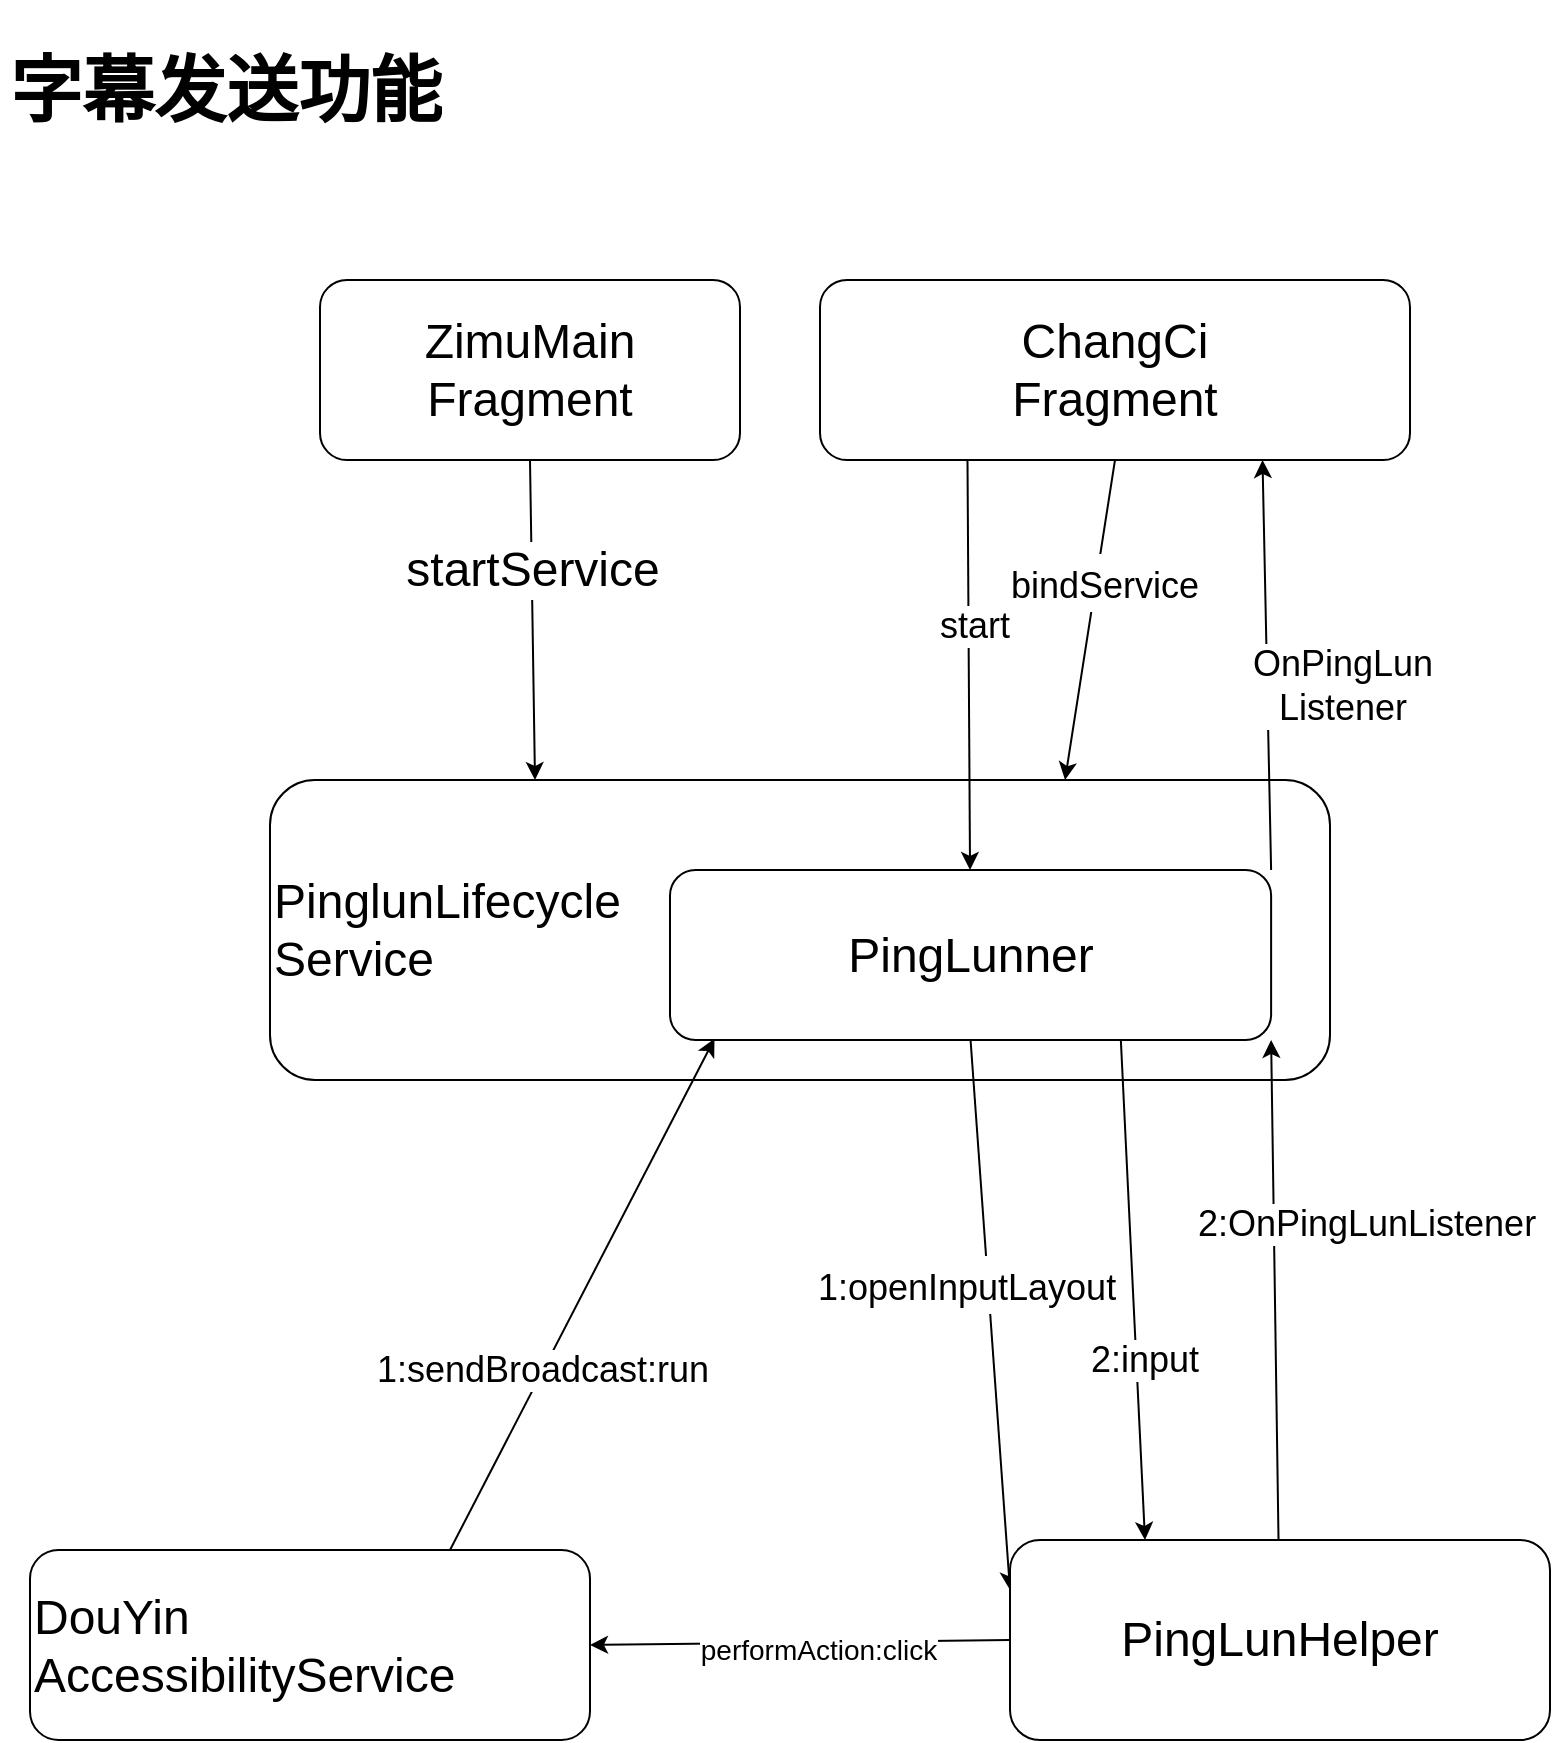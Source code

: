 <mxfile version="20.2.8" type="github">
  <diagram id="yP4FQTdsY-qNNl01PGjK" name="Page-1">
    <mxGraphModel dx="1574" dy="877" grid="1" gridSize="10" guides="1" tooltips="1" connect="1" arrows="1" fold="1" page="1" pageScale="1" pageWidth="827" pageHeight="1169" math="0" shadow="0">
      <root>
        <mxCell id="0" />
        <mxCell id="1" parent="0" />
        <mxCell id="CQlrsnguE8gpe2LNKEFC-1" value="&lt;font style=&quot;font-size: 24px;&quot;&gt;ZimuMain&lt;br&gt;Fragment&lt;/font&gt;" style="rounded=1;whiteSpace=wrap;html=1;align=center;strokeColor=default;" parent="1" vertex="1">
          <mxGeometry x="180" y="140" width="210" height="90" as="geometry" />
        </mxCell>
        <mxCell id="CQlrsnguE8gpe2LNKEFC-3" value="" style="endArrow=classic;html=1;rounded=0;fontSize=24;exitX=0.5;exitY=1;exitDx=0;exitDy=0;entryX=0.25;entryY=0;entryDx=0;entryDy=0;" parent="1" source="CQlrsnguE8gpe2LNKEFC-1" target="CQlrsnguE8gpe2LNKEFC-2" edge="1">
          <mxGeometry width="50" height="50" relative="1" as="geometry">
            <mxPoint x="385" y="290" as="sourcePoint" />
            <mxPoint x="435" y="240" as="targetPoint" />
          </mxGeometry>
        </mxCell>
        <mxCell id="CQlrsnguE8gpe2LNKEFC-4" value="startService" style="edgeLabel;html=1;align=center;verticalAlign=middle;resizable=0;points=[];fontSize=24;" parent="CQlrsnguE8gpe2LNKEFC-3" vertex="1" connectable="0">
          <mxGeometry x="-0.279" y="-2" relative="1" as="geometry">
            <mxPoint x="2" y="-3" as="offset" />
          </mxGeometry>
        </mxCell>
        <mxCell id="CQlrsnguE8gpe2LNKEFC-5" value="&lt;font style=&quot;font-size: 24px;&quot;&gt;ChangCi&lt;br&gt;Fragment&lt;/font&gt;" style="rounded=1;whiteSpace=wrap;html=1;align=center;strokeColor=default;" parent="1" vertex="1">
          <mxGeometry x="430" y="140" width="295" height="90" as="geometry" />
        </mxCell>
        <mxCell id="CQlrsnguE8gpe2LNKEFC-8" value="" style="endArrow=classic;html=1;rounded=0;fontSize=24;exitX=0.5;exitY=1;exitDx=0;exitDy=0;entryX=0.75;entryY=0;entryDx=0;entryDy=0;" parent="1" source="CQlrsnguE8gpe2LNKEFC-5" target="CQlrsnguE8gpe2LNKEFC-2" edge="1">
          <mxGeometry width="50" height="50" relative="1" as="geometry">
            <mxPoint x="385" y="290" as="sourcePoint" />
            <mxPoint x="425" y="423" as="targetPoint" />
          </mxGeometry>
        </mxCell>
        <mxCell id="CQlrsnguE8gpe2LNKEFC-9" value="&lt;font style=&quot;font-size: 18px;&quot;&gt;bindService&lt;/font&gt;" style="edgeLabel;html=1;align=center;verticalAlign=middle;resizable=0;points=[];fontSize=24;" parent="CQlrsnguE8gpe2LNKEFC-8" vertex="1" connectable="0">
          <mxGeometry x="-0.146" y="-1" relative="1" as="geometry">
            <mxPoint x="6" y="-7" as="offset" />
          </mxGeometry>
        </mxCell>
        <mxCell id="CQlrsnguE8gpe2LNKEFC-11" value="" style="group" parent="1" vertex="1" connectable="0">
          <mxGeometry x="155" y="390" width="530" height="150" as="geometry" />
        </mxCell>
        <mxCell id="CQlrsnguE8gpe2LNKEFC-2" value="&lt;font style=&quot;font-size: 24px;&quot;&gt;PinglunLifecycle&lt;br&gt;Service&lt;/font&gt;" style="rounded=1;whiteSpace=wrap;html=1;align=left;" parent="CQlrsnguE8gpe2LNKEFC-11" vertex="1">
          <mxGeometry width="530" height="150" as="geometry" />
        </mxCell>
        <mxCell id="CQlrsnguE8gpe2LNKEFC-10" value="PingLunner" style="rounded=1;whiteSpace=wrap;html=1;labelBackgroundColor=#FFFFFF;strokeColor=default;fontSize=24;" parent="CQlrsnguE8gpe2LNKEFC-11" vertex="1">
          <mxGeometry x="200" y="45" width="300.56" height="85" as="geometry" />
        </mxCell>
        <mxCell id="CQlrsnguE8gpe2LNKEFC-12" value="" style="endArrow=classic;html=1;rounded=0;fontSize=24;exitX=0.25;exitY=1;exitDx=0;exitDy=0;" parent="1" source="CQlrsnguE8gpe2LNKEFC-5" target="CQlrsnguE8gpe2LNKEFC-10" edge="1">
          <mxGeometry width="50" height="50" relative="1" as="geometry">
            <mxPoint x="490" y="260" as="sourcePoint" />
            <mxPoint x="435" y="340" as="targetPoint" />
          </mxGeometry>
        </mxCell>
        <mxCell id="CQlrsnguE8gpe2LNKEFC-31" value="start" style="edgeLabel;html=1;align=center;verticalAlign=middle;resizable=0;points=[];fontSize=18;" parent="CQlrsnguE8gpe2LNKEFC-12" vertex="1" connectable="0">
          <mxGeometry x="-0.193" y="2" relative="1" as="geometry">
            <mxPoint as="offset" />
          </mxGeometry>
        </mxCell>
        <mxCell id="CQlrsnguE8gpe2LNKEFC-16" value="" style="endArrow=classic;html=1;rounded=0;fontSize=24;exitX=0.5;exitY=1;exitDx=0;exitDy=0;entryX=0;entryY=0.25;entryDx=0;entryDy=0;" parent="1" source="CQlrsnguE8gpe2LNKEFC-10" target="CQlrsnguE8gpe2LNKEFC-18" edge="1">
          <mxGeometry width="50" height="50" relative="1" as="geometry">
            <mxPoint x="385" y="590" as="sourcePoint" />
            <mxPoint x="435" y="540" as="targetPoint" />
          </mxGeometry>
        </mxCell>
        <mxCell id="CQlrsnguE8gpe2LNKEFC-20" value="&lt;font style=&quot;font-size: 18px;&quot;&gt;1:openInputLayout&lt;/font&gt;" style="edgeLabel;html=1;align=center;verticalAlign=middle;resizable=0;points=[];fontSize=24;" parent="CQlrsnguE8gpe2LNKEFC-16" vertex="1" connectable="0">
          <mxGeometry x="0.086" y="1" relative="1" as="geometry">
            <mxPoint x="-14" y="-27" as="offset" />
          </mxGeometry>
        </mxCell>
        <mxCell id="CQlrsnguE8gpe2LNKEFC-14" value="DouYin&lt;br&gt;AccessibilityService" style="rounded=1;whiteSpace=wrap;html=1;labelBackgroundColor=#FFFFFF;strokeColor=default;fontSize=24;align=left;" parent="1" vertex="1">
          <mxGeometry x="35" y="775" width="280" height="95" as="geometry" />
        </mxCell>
        <mxCell id="CQlrsnguE8gpe2LNKEFC-18" value="PingLunHelper" style="rounded=1;whiteSpace=wrap;html=1;labelBackgroundColor=#FFFFFF;strokeColor=default;fontSize=24;" parent="1" vertex="1">
          <mxGeometry x="525" y="770" width="270" height="100" as="geometry" />
        </mxCell>
        <mxCell id="CQlrsnguE8gpe2LNKEFC-22" value="" style="endArrow=classic;html=1;rounded=0;fontSize=24;exitX=0;exitY=0.5;exitDx=0;exitDy=0;entryX=1;entryY=0.5;entryDx=0;entryDy=0;" parent="1" source="CQlrsnguE8gpe2LNKEFC-18" target="CQlrsnguE8gpe2LNKEFC-14" edge="1">
          <mxGeometry width="50" height="50" relative="1" as="geometry">
            <mxPoint x="435" y="860" as="sourcePoint" />
            <mxPoint x="485" y="810" as="targetPoint" />
          </mxGeometry>
        </mxCell>
        <mxCell id="CQlrsnguE8gpe2LNKEFC-23" value="&lt;font style=&quot;font-size: 14px;&quot;&gt;performAction:click&lt;/font&gt;" style="edgeLabel;html=1;align=center;verticalAlign=middle;resizable=0;points=[];fontSize=24;" parent="CQlrsnguE8gpe2LNKEFC-22" vertex="1" connectable="0">
          <mxGeometry x="0.357" relative="1" as="geometry">
            <mxPoint x="46" as="offset" />
          </mxGeometry>
        </mxCell>
        <mxCell id="CQlrsnguE8gpe2LNKEFC-24" value="" style="endArrow=classic;html=1;rounded=0;fontSize=14;entryX=0.074;entryY=0.992;entryDx=0;entryDy=0;entryPerimeter=0;exitX=0.75;exitY=0;exitDx=0;exitDy=0;" parent="1" source="CQlrsnguE8gpe2LNKEFC-14" target="CQlrsnguE8gpe2LNKEFC-10" edge="1">
          <mxGeometry width="50" height="50" relative="1" as="geometry">
            <mxPoint x="275" y="770" as="sourcePoint" />
            <mxPoint x="485" y="700" as="targetPoint" />
          </mxGeometry>
        </mxCell>
        <mxCell id="CQlrsnguE8gpe2LNKEFC-25" value="&lt;font style=&quot;font-size: 18px;&quot;&gt;1:sendBroadcast:run&lt;/font&gt;" style="edgeLabel;html=1;align=center;verticalAlign=middle;resizable=0;points=[];fontSize=14;" parent="CQlrsnguE8gpe2LNKEFC-24" vertex="1" connectable="0">
          <mxGeometry x="-0.305" relative="1" as="geometry">
            <mxPoint y="-1" as="offset" />
          </mxGeometry>
        </mxCell>
        <mxCell id="CQlrsnguE8gpe2LNKEFC-27" value="" style="endArrow=classic;html=1;rounded=0;fontSize=18;exitX=0.75;exitY=1;exitDx=0;exitDy=0;entryX=0.25;entryY=0;entryDx=0;entryDy=0;" parent="1" source="CQlrsnguE8gpe2LNKEFC-10" target="CQlrsnguE8gpe2LNKEFC-18" edge="1">
          <mxGeometry width="50" height="50" relative="1" as="geometry">
            <mxPoint x="435" y="750" as="sourcePoint" />
            <mxPoint x="485" y="700" as="targetPoint" />
          </mxGeometry>
        </mxCell>
        <mxCell id="CQlrsnguE8gpe2LNKEFC-28" value="2:input" style="edgeLabel;html=1;align=center;verticalAlign=middle;resizable=0;points=[];fontSize=18;" parent="CQlrsnguE8gpe2LNKEFC-27" vertex="1" connectable="0">
          <mxGeometry x="0.284" y="4" relative="1" as="geometry">
            <mxPoint as="offset" />
          </mxGeometry>
        </mxCell>
        <mxCell id="CQlrsnguE8gpe2LNKEFC-29" value="" style="endArrow=classic;html=1;rounded=0;fontSize=18;entryX=1;entryY=1;entryDx=0;entryDy=0;" parent="1" source="CQlrsnguE8gpe2LNKEFC-18" target="CQlrsnguE8gpe2LNKEFC-10" edge="1">
          <mxGeometry width="50" height="50" relative="1" as="geometry">
            <mxPoint x="405" y="650" as="sourcePoint" />
            <mxPoint x="735" y="530" as="targetPoint" />
          </mxGeometry>
        </mxCell>
        <mxCell id="CQlrsnguE8gpe2LNKEFC-30" value="2:OnPingLunListener" style="edgeLabel;html=1;align=center;verticalAlign=middle;resizable=0;points=[];fontSize=18;" parent="CQlrsnguE8gpe2LNKEFC-29" vertex="1" connectable="0">
          <mxGeometry x="0.651" y="1" relative="1" as="geometry">
            <mxPoint x="48" y="48" as="offset" />
          </mxGeometry>
        </mxCell>
        <mxCell id="CQlrsnguE8gpe2LNKEFC-33" value="" style="endArrow=classic;html=1;rounded=0;fontSize=18;exitX=1;exitY=0;exitDx=0;exitDy=0;entryX=0.75;entryY=1;entryDx=0;entryDy=0;" parent="1" source="CQlrsnguE8gpe2LNKEFC-10" target="CQlrsnguE8gpe2LNKEFC-5" edge="1">
          <mxGeometry width="50" height="50" relative="1" as="geometry">
            <mxPoint x="415" y="390" as="sourcePoint" />
            <mxPoint x="465" y="340" as="targetPoint" />
          </mxGeometry>
        </mxCell>
        <mxCell id="CQlrsnguE8gpe2LNKEFC-35" value="OnPingLun&lt;br&gt;Listener" style="edgeLabel;html=1;align=center;verticalAlign=middle;resizable=0;points=[];fontSize=18;" parent="CQlrsnguE8gpe2LNKEFC-33" vertex="1" connectable="0">
          <mxGeometry x="-0.291" y="-2" relative="1" as="geometry">
            <mxPoint x="35" y="-20" as="offset" />
          </mxGeometry>
        </mxCell>
        <mxCell id="CQlrsnguE8gpe2LNKEFC-37" value="&lt;h1&gt;字幕发送功能&lt;/h1&gt;" style="text;html=1;fillColor=none;spacing=5;spacingTop=-20;whiteSpace=wrap;overflow=hidden;rounded=0;labelBackgroundColor=none;fontSize=18;" parent="1" vertex="1">
          <mxGeometry x="20" y="10" width="780" height="70" as="geometry" />
        </mxCell>
      </root>
    </mxGraphModel>
  </diagram>
</mxfile>
